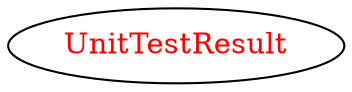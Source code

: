 digraph dependencyGraph {
 concentrate=true;
 ranksep="2.0";
 rankdir="LR"; 
 splines="ortho";
"UnitTestResult" [fontcolor="red"];
}